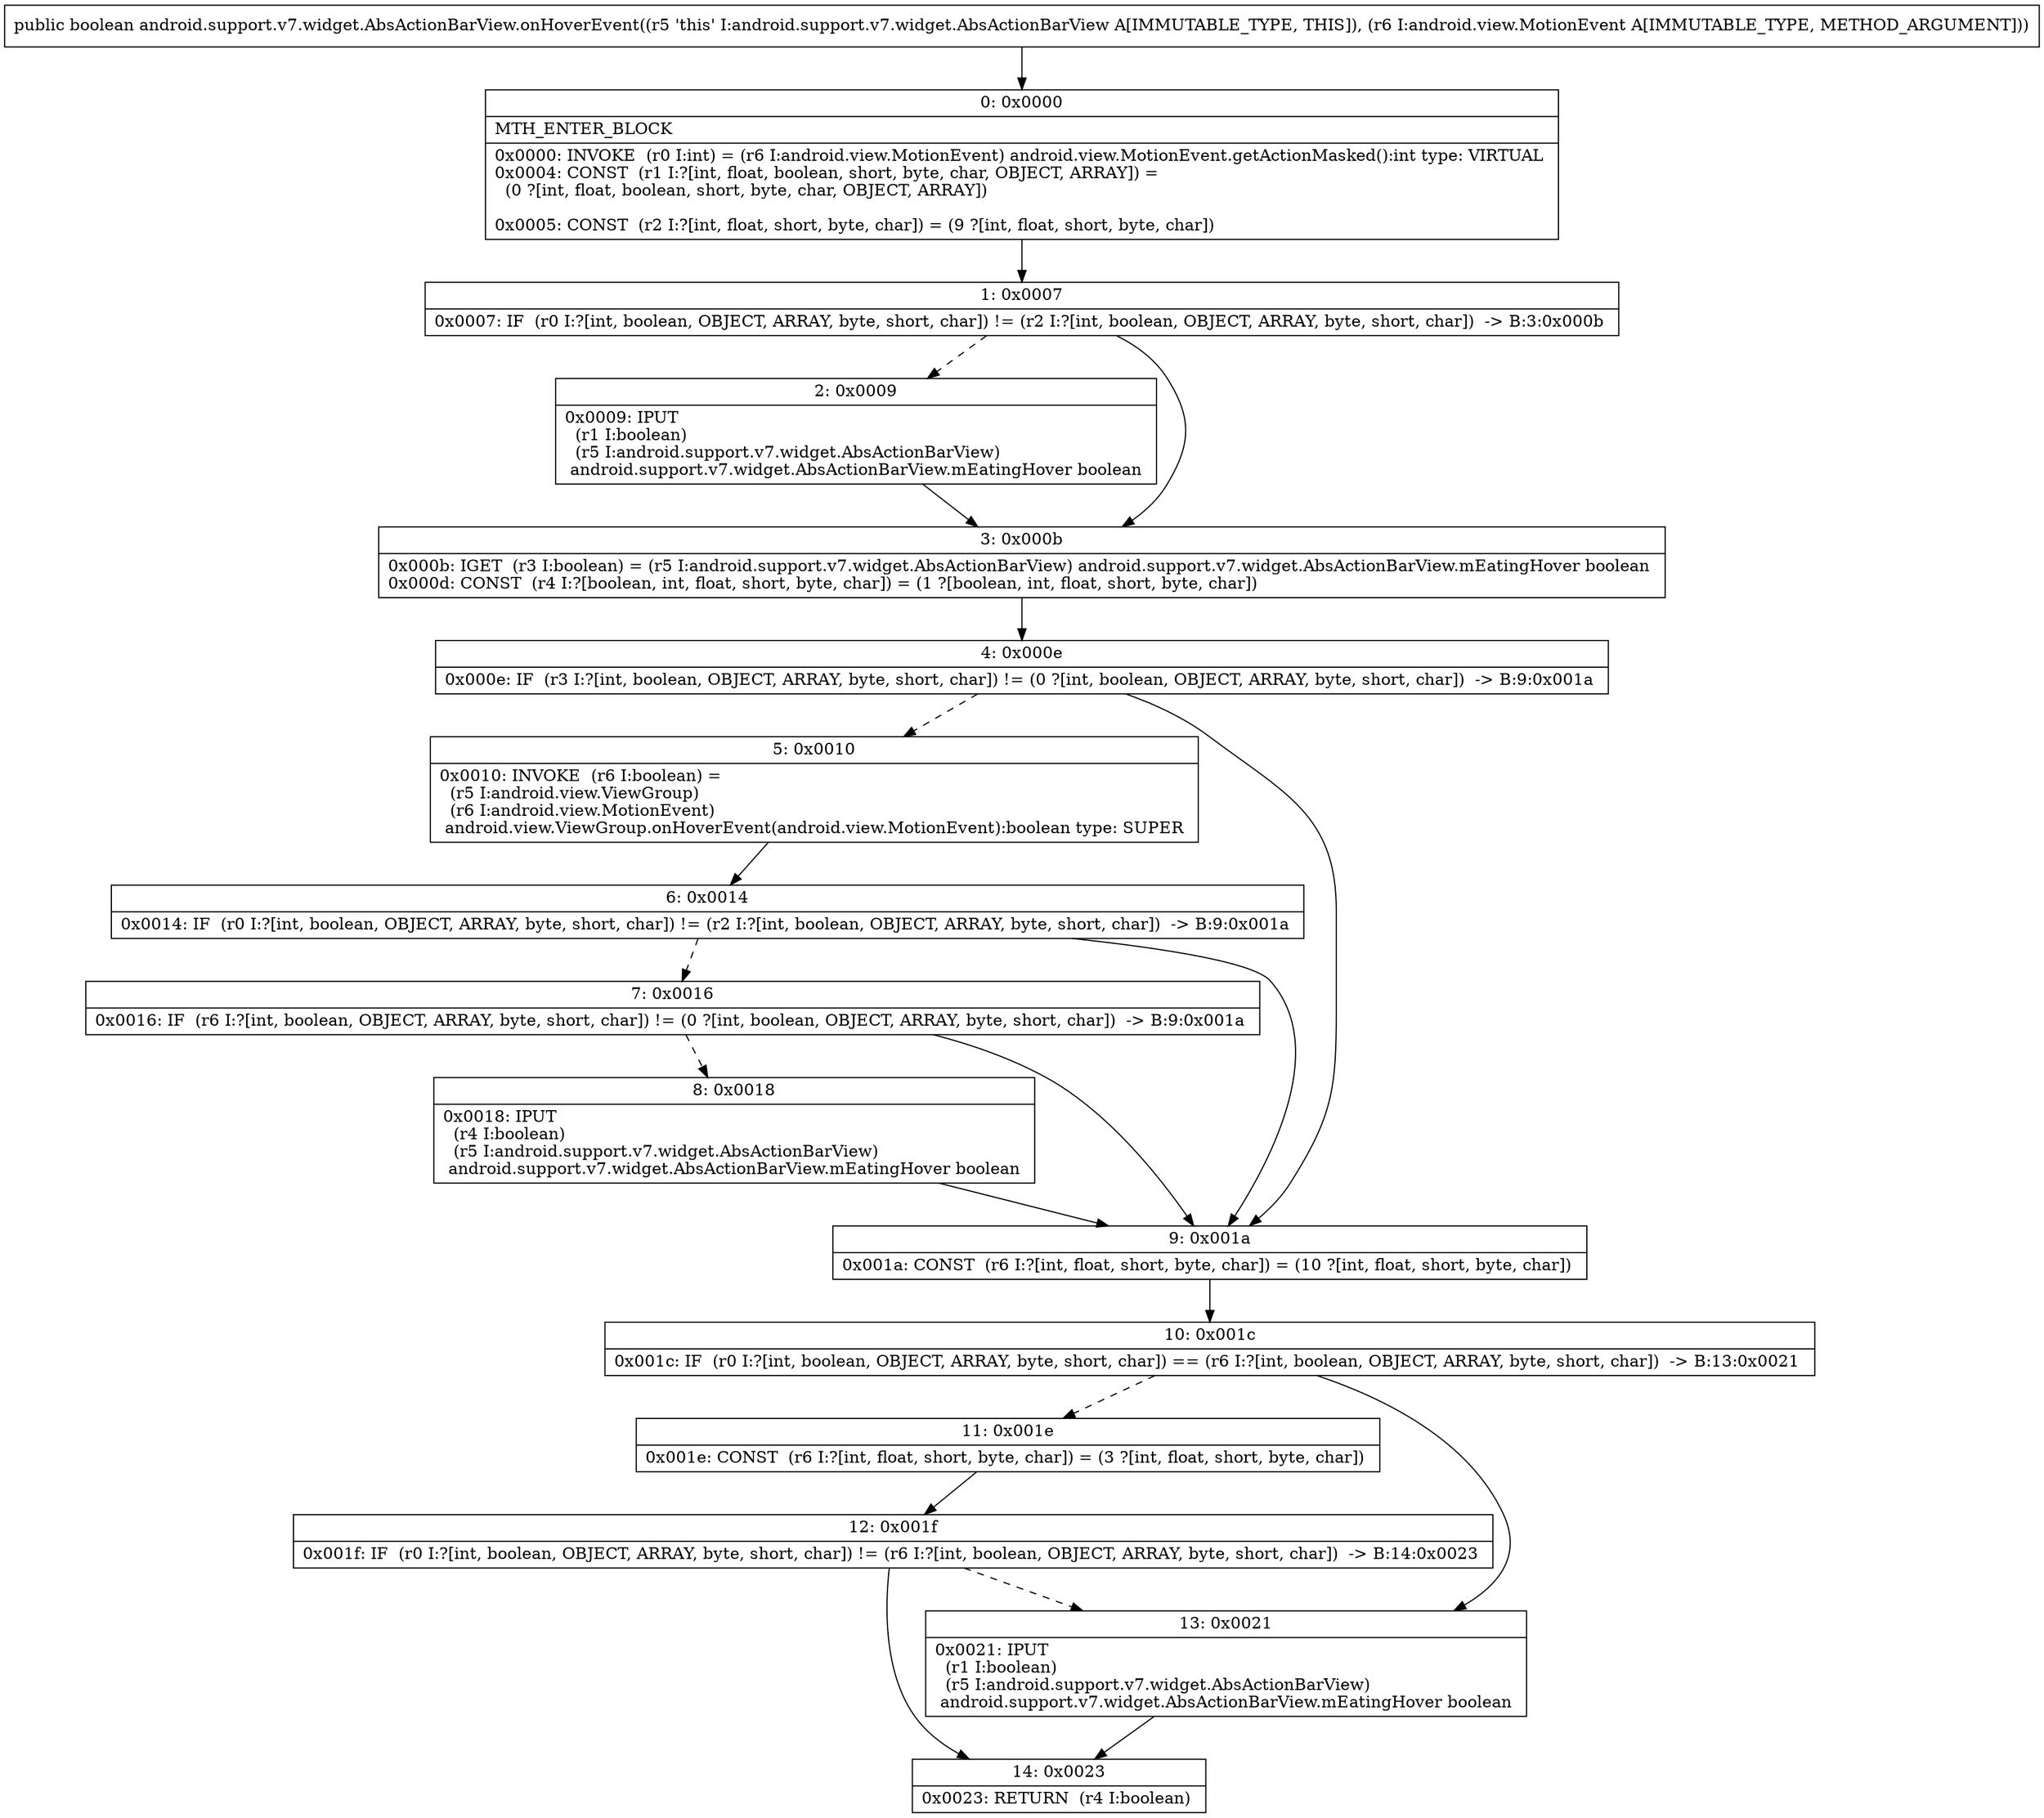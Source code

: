 digraph "CFG forandroid.support.v7.widget.AbsActionBarView.onHoverEvent(Landroid\/view\/MotionEvent;)Z" {
Node_0 [shape=record,label="{0\:\ 0x0000|MTH_ENTER_BLOCK\l|0x0000: INVOKE  (r0 I:int) = (r6 I:android.view.MotionEvent) android.view.MotionEvent.getActionMasked():int type: VIRTUAL \l0x0004: CONST  (r1 I:?[int, float, boolean, short, byte, char, OBJECT, ARRAY]) = \l  (0 ?[int, float, boolean, short, byte, char, OBJECT, ARRAY])\l \l0x0005: CONST  (r2 I:?[int, float, short, byte, char]) = (9 ?[int, float, short, byte, char]) \l}"];
Node_1 [shape=record,label="{1\:\ 0x0007|0x0007: IF  (r0 I:?[int, boolean, OBJECT, ARRAY, byte, short, char]) != (r2 I:?[int, boolean, OBJECT, ARRAY, byte, short, char])  \-\> B:3:0x000b \l}"];
Node_2 [shape=record,label="{2\:\ 0x0009|0x0009: IPUT  \l  (r1 I:boolean)\l  (r5 I:android.support.v7.widget.AbsActionBarView)\l android.support.v7.widget.AbsActionBarView.mEatingHover boolean \l}"];
Node_3 [shape=record,label="{3\:\ 0x000b|0x000b: IGET  (r3 I:boolean) = (r5 I:android.support.v7.widget.AbsActionBarView) android.support.v7.widget.AbsActionBarView.mEatingHover boolean \l0x000d: CONST  (r4 I:?[boolean, int, float, short, byte, char]) = (1 ?[boolean, int, float, short, byte, char]) \l}"];
Node_4 [shape=record,label="{4\:\ 0x000e|0x000e: IF  (r3 I:?[int, boolean, OBJECT, ARRAY, byte, short, char]) != (0 ?[int, boolean, OBJECT, ARRAY, byte, short, char])  \-\> B:9:0x001a \l}"];
Node_5 [shape=record,label="{5\:\ 0x0010|0x0010: INVOKE  (r6 I:boolean) = \l  (r5 I:android.view.ViewGroup)\l  (r6 I:android.view.MotionEvent)\l android.view.ViewGroup.onHoverEvent(android.view.MotionEvent):boolean type: SUPER \l}"];
Node_6 [shape=record,label="{6\:\ 0x0014|0x0014: IF  (r0 I:?[int, boolean, OBJECT, ARRAY, byte, short, char]) != (r2 I:?[int, boolean, OBJECT, ARRAY, byte, short, char])  \-\> B:9:0x001a \l}"];
Node_7 [shape=record,label="{7\:\ 0x0016|0x0016: IF  (r6 I:?[int, boolean, OBJECT, ARRAY, byte, short, char]) != (0 ?[int, boolean, OBJECT, ARRAY, byte, short, char])  \-\> B:9:0x001a \l}"];
Node_8 [shape=record,label="{8\:\ 0x0018|0x0018: IPUT  \l  (r4 I:boolean)\l  (r5 I:android.support.v7.widget.AbsActionBarView)\l android.support.v7.widget.AbsActionBarView.mEatingHover boolean \l}"];
Node_9 [shape=record,label="{9\:\ 0x001a|0x001a: CONST  (r6 I:?[int, float, short, byte, char]) = (10 ?[int, float, short, byte, char]) \l}"];
Node_10 [shape=record,label="{10\:\ 0x001c|0x001c: IF  (r0 I:?[int, boolean, OBJECT, ARRAY, byte, short, char]) == (r6 I:?[int, boolean, OBJECT, ARRAY, byte, short, char])  \-\> B:13:0x0021 \l}"];
Node_11 [shape=record,label="{11\:\ 0x001e|0x001e: CONST  (r6 I:?[int, float, short, byte, char]) = (3 ?[int, float, short, byte, char]) \l}"];
Node_12 [shape=record,label="{12\:\ 0x001f|0x001f: IF  (r0 I:?[int, boolean, OBJECT, ARRAY, byte, short, char]) != (r6 I:?[int, boolean, OBJECT, ARRAY, byte, short, char])  \-\> B:14:0x0023 \l}"];
Node_13 [shape=record,label="{13\:\ 0x0021|0x0021: IPUT  \l  (r1 I:boolean)\l  (r5 I:android.support.v7.widget.AbsActionBarView)\l android.support.v7.widget.AbsActionBarView.mEatingHover boolean \l}"];
Node_14 [shape=record,label="{14\:\ 0x0023|0x0023: RETURN  (r4 I:boolean) \l}"];
MethodNode[shape=record,label="{public boolean android.support.v7.widget.AbsActionBarView.onHoverEvent((r5 'this' I:android.support.v7.widget.AbsActionBarView A[IMMUTABLE_TYPE, THIS]), (r6 I:android.view.MotionEvent A[IMMUTABLE_TYPE, METHOD_ARGUMENT])) }"];
MethodNode -> Node_0;
Node_0 -> Node_1;
Node_1 -> Node_2[style=dashed];
Node_1 -> Node_3;
Node_2 -> Node_3;
Node_3 -> Node_4;
Node_4 -> Node_5[style=dashed];
Node_4 -> Node_9;
Node_5 -> Node_6;
Node_6 -> Node_7[style=dashed];
Node_6 -> Node_9;
Node_7 -> Node_8[style=dashed];
Node_7 -> Node_9;
Node_8 -> Node_9;
Node_9 -> Node_10;
Node_10 -> Node_11[style=dashed];
Node_10 -> Node_13;
Node_11 -> Node_12;
Node_12 -> Node_13[style=dashed];
Node_12 -> Node_14;
Node_13 -> Node_14;
}

